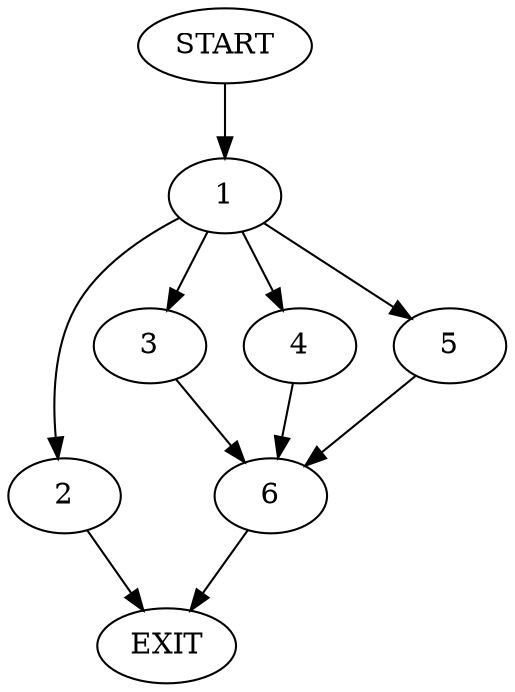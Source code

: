 digraph {
0 [label="START"]
7 [label="EXIT"]
0 -> 1
1 -> 2
1 -> 3
1 -> 4
1 -> 5
3 -> 6
2 -> 7
4 -> 6
5 -> 6
6 -> 7
}
